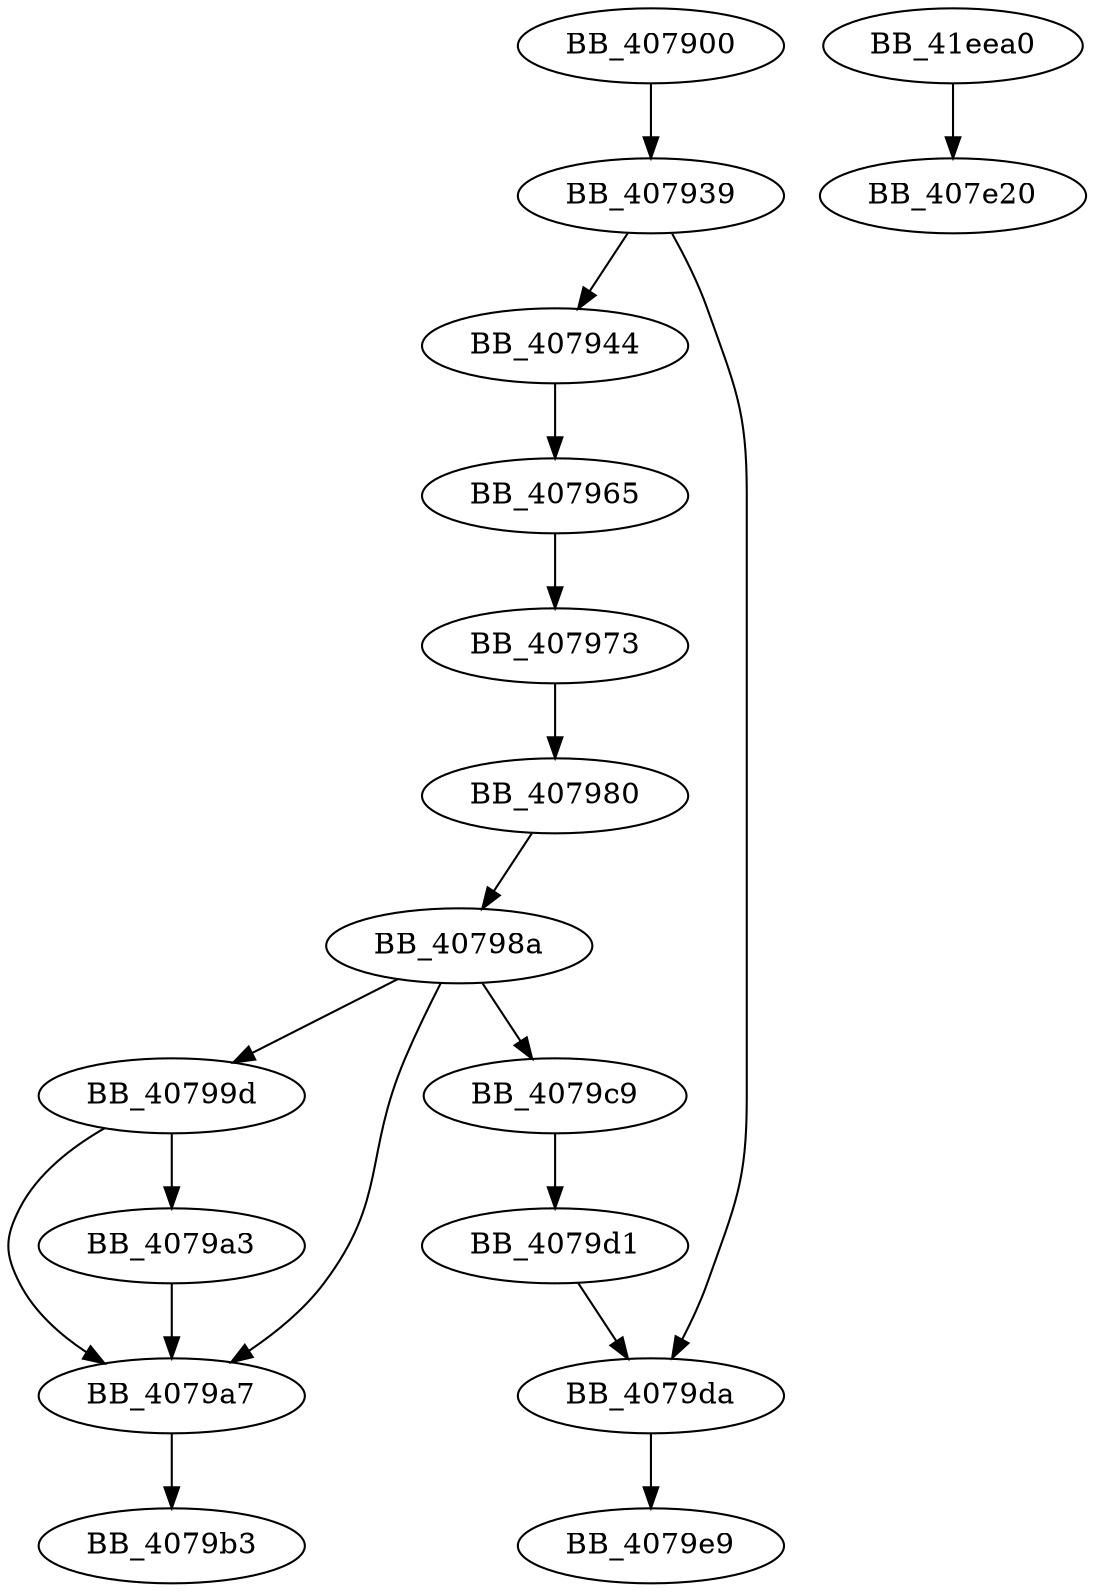 DiGraph sub_407900{
BB_407900->BB_407939
BB_407939->BB_407944
BB_407939->BB_4079da
BB_407944->BB_407965
BB_407965->BB_407973
BB_407973->BB_407980
BB_407980->BB_40798a
BB_40798a->BB_40799d
BB_40798a->BB_4079a7
BB_40798a->BB_4079c9
BB_40799d->BB_4079a3
BB_40799d->BB_4079a7
BB_4079a3->BB_4079a7
BB_4079a7->BB_4079b3
BB_4079c9->BB_4079d1
BB_4079d1->BB_4079da
BB_4079da->BB_4079e9
BB_41eea0->BB_407e20
}
